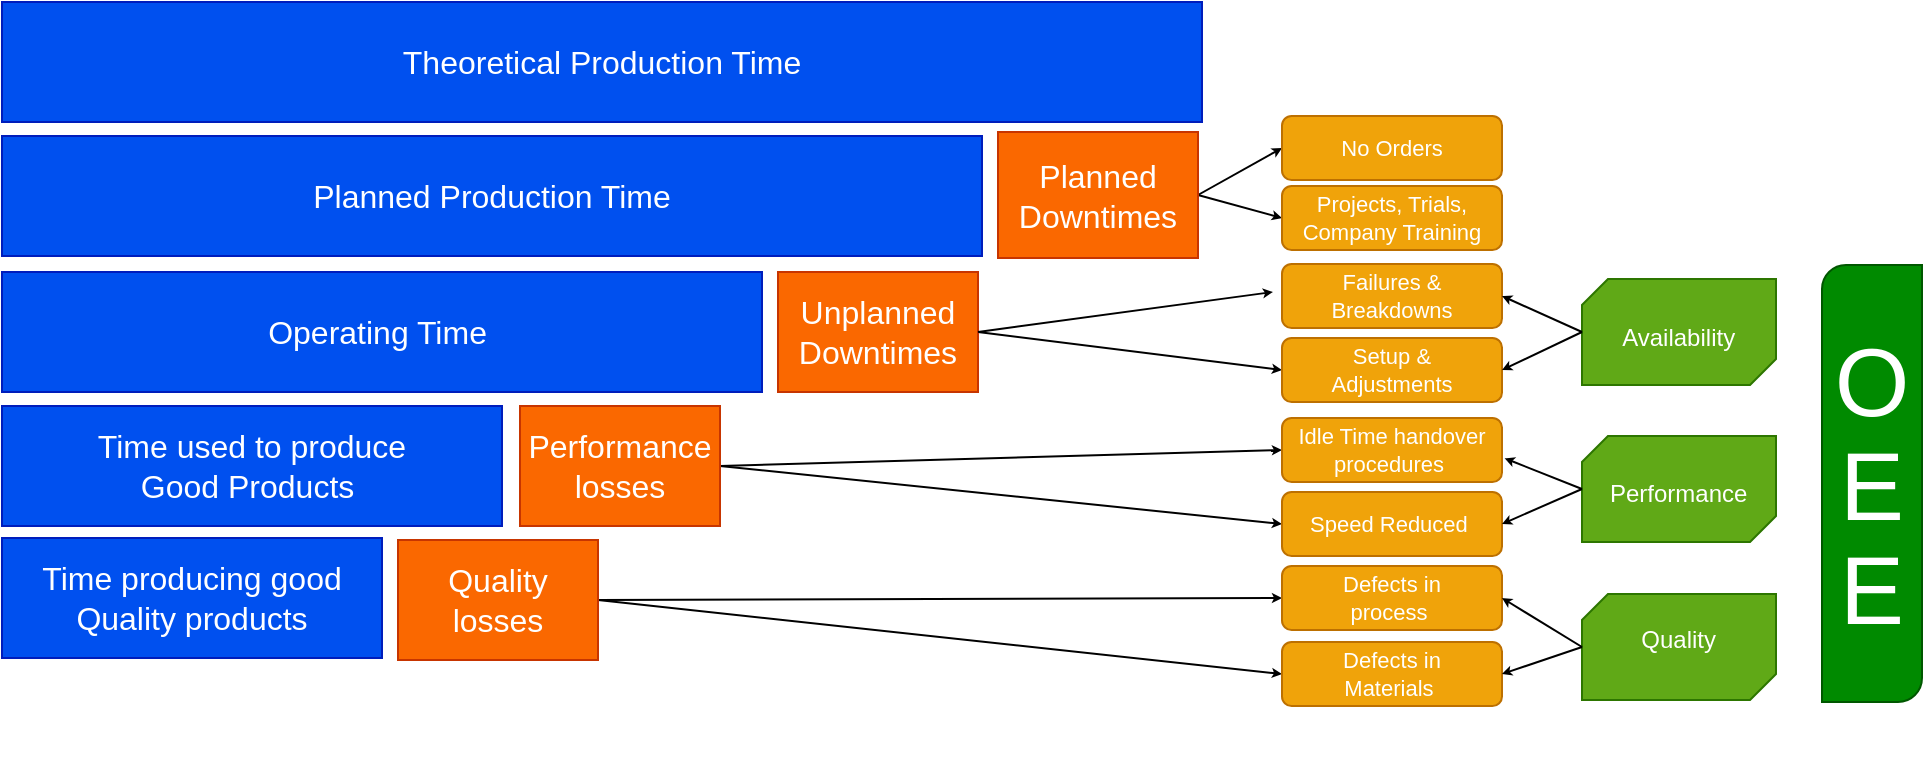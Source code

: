 <mxfile version="21.7.2" type="github">
  <diagram name="Page-1" id="90a13364-a465-7bf4-72fc-28e22215d7a0">
    <mxGraphModel dx="1224" dy="787" grid="1" gridSize="10" guides="1" tooltips="1" connect="1" arrows="1" fold="1" page="1" pageScale="1.5" pageWidth="1169" pageHeight="826" background="none" math="0" shadow="0">
      <root>
        <mxCell id="0" style=";html=1;" />
        <mxCell id="1" style=";html=1;" parent="0" />
        <mxCell id="5pPigE-QQ9vPAHt9I9ky-1" value="Theoretical Production Time" style="rounded=0;whiteSpace=wrap;html=1;fontSize=16;fillColor=#0050ef;fontColor=#ffffff;strokeColor=#001DBC;" parent="1" vertex="1">
          <mxGeometry x="80" y="80" width="600" height="60" as="geometry" />
        </mxCell>
        <mxCell id="5pPigE-QQ9vPAHt9I9ky-2" value="Planned Production Time" style="rounded=0;whiteSpace=wrap;html=1;fontSize=16;fillColor=#0050ef;fontColor=#ffffff;strokeColor=#001DBC;" parent="1" vertex="1">
          <mxGeometry x="80" y="147" width="490" height="60" as="geometry" />
        </mxCell>
        <mxCell id="5pPigE-QQ9vPAHt9I9ky-3" value="Operating Time&amp;nbsp;" style="rounded=0;whiteSpace=wrap;html=1;fontSize=16;fillColor=#0050ef;fontColor=#ffffff;strokeColor=#001DBC;" parent="1" vertex="1">
          <mxGeometry x="80" y="215" width="380" height="60" as="geometry" />
        </mxCell>
        <mxCell id="5pPigE-QQ9vPAHt9I9ky-4" value="Time used to produce Good Products&amp;nbsp;" style="rounded=0;whiteSpace=wrap;html=1;fontSize=16;fillColor=#0050ef;fontColor=#ffffff;strokeColor=#001DBC;spacingLeft=38;spacingBottom=0;spacingRight=38;" parent="1" vertex="1">
          <mxGeometry x="80" y="282" width="250" height="60" as="geometry" />
        </mxCell>
        <mxCell id="5pPigE-QQ9vPAHt9I9ky-5" value="Time producing good Quality products" style="rounded=0;whiteSpace=wrap;html=1;fontSize=16;fillColor=#0050ef;fontColor=#ffffff;strokeColor=#001DBC;spacingLeft=0;spacingRight=0;" parent="1" vertex="1">
          <mxGeometry x="80" y="348" width="190" height="60" as="geometry" />
        </mxCell>
        <mxCell id="5pPigE-QQ9vPAHt9I9ky-20" style="edgeStyle=none;rounded=0;orthogonalLoop=1;jettySize=auto;html=1;exitX=1;exitY=0.5;exitDx=0;exitDy=0;entryX=0;entryY=0.5;entryDx=0;entryDy=0;fontSize=12;startSize=2;endSize=2;" parent="1" source="5pPigE-QQ9vPAHt9I9ky-6" target="5pPigE-QQ9vPAHt9I9ky-10" edge="1">
          <mxGeometry relative="1" as="geometry" />
        </mxCell>
        <mxCell id="5pPigE-QQ9vPAHt9I9ky-21" style="edgeStyle=none;shape=connector;rounded=0;orthogonalLoop=1;jettySize=auto;html=1;exitX=1;exitY=0.5;exitDx=0;exitDy=0;entryX=0;entryY=0.5;entryDx=0;entryDy=0;labelBackgroundColor=default;strokeColor=default;align=center;verticalAlign=middle;fontFamily=Helvetica;fontSize=12;fontColor=default;endArrow=classic;startSize=2;endSize=2;" parent="1" source="5pPigE-QQ9vPAHt9I9ky-6" target="5pPigE-QQ9vPAHt9I9ky-11" edge="1">
          <mxGeometry relative="1" as="geometry" />
        </mxCell>
        <mxCell id="5pPigE-QQ9vPAHt9I9ky-6" value="Planned Downtimes" style="rounded=0;whiteSpace=wrap;html=1;fontSize=16;fillColor=#fa6800;strokeColor=#C73500;fontColor=#FFFFFF;" parent="1" vertex="1">
          <mxGeometry x="578" y="145" width="100" height="63" as="geometry" />
        </mxCell>
        <mxCell id="5pPigE-QQ9vPAHt9I9ky-23" style="edgeStyle=none;shape=connector;rounded=0;orthogonalLoop=1;jettySize=auto;html=1;exitX=1;exitY=0.5;exitDx=0;exitDy=0;entryX=0;entryY=0.5;entryDx=0;entryDy=0;labelBackgroundColor=default;strokeColor=default;align=center;verticalAlign=middle;fontFamily=Helvetica;fontSize=12;fontColor=default;endArrow=classic;startSize=2;endSize=2;" parent="1" source="5pPigE-QQ9vPAHt9I9ky-7" target="5pPigE-QQ9vPAHt9I9ky-13" edge="1">
          <mxGeometry relative="1" as="geometry" />
        </mxCell>
        <mxCell id="5pPigE-QQ9vPAHt9I9ky-7" value="Unplanned Downtimes" style="rounded=0;whiteSpace=wrap;html=1;fontSize=16;fillColor=#fa6800;strokeColor=#C73500;fontColor=#FFFFFF;" parent="1" vertex="1">
          <mxGeometry x="468" y="215" width="100" height="60" as="geometry" />
        </mxCell>
        <mxCell id="5pPigE-QQ9vPAHt9I9ky-24" style="edgeStyle=none;shape=connector;rounded=0;orthogonalLoop=1;jettySize=auto;html=1;exitX=1;exitY=0.5;exitDx=0;exitDy=0;entryX=0;entryY=0.5;entryDx=0;entryDy=0;labelBackgroundColor=default;strokeColor=default;align=center;verticalAlign=middle;fontFamily=Helvetica;fontSize=12;fontColor=default;endArrow=classic;startSize=2;endSize=2;" parent="1" source="5pPigE-QQ9vPAHt9I9ky-8" target="5pPigE-QQ9vPAHt9I9ky-15" edge="1">
          <mxGeometry relative="1" as="geometry" />
        </mxCell>
        <mxCell id="5pPigE-QQ9vPAHt9I9ky-25" style="edgeStyle=none;shape=connector;rounded=0;orthogonalLoop=1;jettySize=auto;html=1;exitX=1;exitY=0.5;exitDx=0;exitDy=0;entryX=0;entryY=0.5;entryDx=0;entryDy=0;labelBackgroundColor=default;strokeColor=default;align=center;verticalAlign=middle;fontFamily=Helvetica;fontSize=12;fontColor=default;endArrow=classic;startSize=2;endSize=2;" parent="1" source="5pPigE-QQ9vPAHt9I9ky-8" target="5pPigE-QQ9vPAHt9I9ky-16" edge="1">
          <mxGeometry relative="1" as="geometry" />
        </mxCell>
        <mxCell id="5pPigE-QQ9vPAHt9I9ky-8" value="Performance losses" style="rounded=0;whiteSpace=wrap;html=1;fontSize=16;fillColor=#fa6800;strokeColor=#C73500;fontColor=#FFFFFF;" parent="1" vertex="1">
          <mxGeometry x="339" y="282" width="100" height="60" as="geometry" />
        </mxCell>
        <mxCell id="5pPigE-QQ9vPAHt9I9ky-26" style="edgeStyle=none;shape=connector;rounded=0;orthogonalLoop=1;jettySize=auto;html=1;exitX=1;exitY=0.5;exitDx=0;exitDy=0;entryX=0;entryY=0.5;entryDx=0;entryDy=0;labelBackgroundColor=default;strokeColor=default;align=center;verticalAlign=middle;fontFamily=Helvetica;fontSize=12;fontColor=default;endArrow=classic;startSize=2;endSize=2;" parent="1" source="5pPigE-QQ9vPAHt9I9ky-9" target="5pPigE-QQ9vPAHt9I9ky-17" edge="1">
          <mxGeometry relative="1" as="geometry" />
        </mxCell>
        <mxCell id="5pPigE-QQ9vPAHt9I9ky-27" style="edgeStyle=none;shape=connector;rounded=0;orthogonalLoop=1;jettySize=auto;html=1;exitX=1;exitY=0.5;exitDx=0;exitDy=0;entryX=0;entryY=0.5;entryDx=0;entryDy=0;labelBackgroundColor=default;strokeColor=default;align=center;verticalAlign=middle;fontFamily=Helvetica;fontSize=12;fontColor=default;endArrow=classic;startSize=2;endSize=2;" parent="1" source="5pPigE-QQ9vPAHt9I9ky-9" target="5pPigE-QQ9vPAHt9I9ky-18" edge="1">
          <mxGeometry relative="1" as="geometry" />
        </mxCell>
        <mxCell id="5pPigE-QQ9vPAHt9I9ky-9" value="Quality losses" style="rounded=0;whiteSpace=wrap;html=1;fontSize=16;fillColor=#fa6800;strokeColor=#C73500;fontColor=#FFFFFF;" parent="1" vertex="1">
          <mxGeometry x="278" y="349" width="100" height="60" as="geometry" />
        </mxCell>
        <mxCell id="5pPigE-QQ9vPAHt9I9ky-10" value="&lt;font style=&quot;font-size: 11px;&quot;&gt;No Orders&lt;/font&gt;" style="rounded=1;whiteSpace=wrap;html=1;fontSize=11;fillColor=#f0a30a;fontColor=#FFFFFF;strokeColor=#BD7000;spacing=0;spacingBottom=0;" parent="1" vertex="1">
          <mxGeometry x="720" y="137" width="110" height="32" as="geometry" />
        </mxCell>
        <mxCell id="5pPigE-QQ9vPAHt9I9ky-11" value="&lt;font style=&quot;font-size: 11px;&quot;&gt;Projects, Trials, Company Training&lt;/font&gt;" style="rounded=1;whiteSpace=wrap;html=1;fontSize=11;fillColor=#f0a30a;fontColor=#FFFFFF;strokeColor=#BD7000;spacing=0;spacingBottom=0;" parent="1" vertex="1">
          <mxGeometry x="720" y="172" width="110" height="32" as="geometry" />
        </mxCell>
        <mxCell id="5pPigE-QQ9vPAHt9I9ky-12" value="&lt;font style=&quot;font-size: 11px;&quot;&gt;Failures &amp;amp; Breakdowns&lt;/font&gt;" style="rounded=1;whiteSpace=wrap;html=1;fontSize=11;fillColor=#f0a30a;fontColor=#FFFFFF;strokeColor=#BD7000;spacing=0;spacingBottom=0;" parent="1" vertex="1">
          <mxGeometry x="720" y="211" width="110" height="32" as="geometry" />
        </mxCell>
        <mxCell id="5pPigE-QQ9vPAHt9I9ky-13" value="&lt;font style=&quot;font-size: 11px;&quot;&gt;Setup &amp;amp; Adjustments&lt;/font&gt;" style="rounded=1;whiteSpace=wrap;html=1;fontSize=11;fillColor=#f0a30a;fontColor=#FFFFFF;strokeColor=#BD7000;spacing=0;spacingBottom=0;spacingRight=10;spacingLeft=10;" parent="1" vertex="1">
          <mxGeometry x="720" y="248" width="110" height="32" as="geometry" />
        </mxCell>
        <mxCell id="5pPigE-QQ9vPAHt9I9ky-15" value="&lt;font style=&quot;font-size: 11px;&quot;&gt;Idle Time handover procedures&amp;nbsp;&lt;/font&gt;" style="rounded=1;whiteSpace=wrap;html=1;fontSize=11;fillColor=#f0a30a;fontColor=#FFFFFF;strokeColor=#BD7000;spacing=0;spacingBottom=0;" parent="1" vertex="1">
          <mxGeometry x="720" y="288" width="110" height="32" as="geometry" />
        </mxCell>
        <mxCell id="5pPigE-QQ9vPAHt9I9ky-16" value="&lt;font style=&quot;font-size: 11px;&quot;&gt;Speed Reduced&amp;nbsp;&lt;/font&gt;" style="rounded=1;whiteSpace=wrap;html=1;fontSize=11;fillColor=#f0a30a;fontColor=#FFFFFF;strokeColor=#BD7000;spacing=0;spacingBottom=0;" parent="1" vertex="1">
          <mxGeometry x="720" y="325" width="110" height="32" as="geometry" />
        </mxCell>
        <mxCell id="5pPigE-QQ9vPAHt9I9ky-17" value="&lt;font style=&quot;font-size: 11px;&quot;&gt;Defects in process&amp;nbsp;&lt;/font&gt;" style="rounded=1;whiteSpace=wrap;html=1;fontSize=11;fillColor=#f0a30a;fontColor=#FFFFFF;strokeColor=#BD7000;spacing=0;spacingBottom=0;spacingLeft=10;spacingRight=10;" parent="1" vertex="1">
          <mxGeometry x="720" y="362" width="110" height="32" as="geometry" />
        </mxCell>
        <mxCell id="5pPigE-QQ9vPAHt9I9ky-18" value="&lt;font style=&quot;font-size: 11px;&quot;&gt;Defects in Materials&amp;nbsp;&lt;/font&gt;" style="rounded=1;whiteSpace=wrap;html=1;fontSize=11;fillColor=#f0a30a;fontColor=#FFFFFF;strokeColor=#BD7000;spacing=0;spacingBottom=0;spacingLeft=10;spacingRight=10;" parent="1" vertex="1">
          <mxGeometry x="720" y="400" width="110" height="32" as="geometry" />
        </mxCell>
        <mxCell id="5pPigE-QQ9vPAHt9I9ky-22" style="edgeStyle=none;shape=connector;rounded=0;orthogonalLoop=1;jettySize=auto;html=1;exitX=1;exitY=0.5;exitDx=0;exitDy=0;entryX=-0.041;entryY=0.437;entryDx=0;entryDy=0;entryPerimeter=0;labelBackgroundColor=default;strokeColor=default;align=center;verticalAlign=middle;fontFamily=Helvetica;fontSize=12;fontColor=default;endArrow=classic;startSize=2;endSize=2;" parent="1" source="5pPigE-QQ9vPAHt9I9ky-7" target="5pPigE-QQ9vPAHt9I9ky-12" edge="1">
          <mxGeometry relative="1" as="geometry" />
        </mxCell>
        <mxCell id="5pPigE-QQ9vPAHt9I9ky-30" value="" style="group" parent="1" vertex="1" connectable="0">
          <mxGeometry x="870" y="297" width="97" height="53.0" as="geometry" />
        </mxCell>
        <mxCell id="5pPigE-QQ9vPAHt9I9ky-28" value="" style="verticalLabelPosition=bottom;verticalAlign=top;html=1;shape=mxgraph.basic.diag_snip_rect;dx=6.49;whiteSpace=wrap;fontFamily=Helvetica;fontSize=12;fontColor=#ffffff;fillColor=#60a917;strokeColor=#2D7600;rotation=-180;" parent="5pPigE-QQ9vPAHt9I9ky-30" vertex="1">
          <mxGeometry y="7.105e-15" width="97" height="53" as="geometry" />
        </mxCell>
        <mxCell id="5pPigE-QQ9vPAHt9I9ky-29" value="Performance&amp;nbsp;" style="text;html=1;strokeColor=none;fillColor=none;align=center;verticalAlign=middle;whiteSpace=wrap;rounded=0;fontSize=12;fontFamily=Helvetica;fontColor=#FFFFFF;" parent="5pPigE-QQ9vPAHt9I9ky-30" vertex="1">
          <mxGeometry x="20" y="14.0" width="60" height="30" as="geometry" />
        </mxCell>
        <mxCell id="5pPigE-QQ9vPAHt9I9ky-34" value="" style="group" parent="1" vertex="1" connectable="0">
          <mxGeometry x="870" y="218.5" width="97" height="53.0" as="geometry" />
        </mxCell>
        <mxCell id="5pPigE-QQ9vPAHt9I9ky-35" value="" style="verticalLabelPosition=bottom;verticalAlign=top;html=1;shape=mxgraph.basic.diag_snip_rect;dx=6.49;whiteSpace=wrap;fontFamily=Helvetica;fontSize=12;fontColor=#ffffff;fillColor=#60a917;strokeColor=#2D7600;rotation=-180;" parent="5pPigE-QQ9vPAHt9I9ky-34" vertex="1">
          <mxGeometry y="7.105e-15" width="97" height="53" as="geometry" />
        </mxCell>
        <mxCell id="5pPigE-QQ9vPAHt9I9ky-36" value="Availability&amp;nbsp;" style="text;html=1;strokeColor=none;fillColor=none;align=center;verticalAlign=middle;whiteSpace=wrap;rounded=0;fontSize=12;fontFamily=Helvetica;fontColor=#FFFFFF;" parent="5pPigE-QQ9vPAHt9I9ky-34" vertex="1">
          <mxGeometry x="20" y="14.0" width="60" height="30" as="geometry" />
        </mxCell>
        <mxCell id="5pPigE-QQ9vPAHt9I9ky-40" value="" style="group" parent="1" vertex="1" connectable="0">
          <mxGeometry x="870" y="370" width="97" height="53.0" as="geometry" />
        </mxCell>
        <mxCell id="5pPigE-QQ9vPAHt9I9ky-41" value="" style="verticalLabelPosition=bottom;verticalAlign=top;html=1;shape=mxgraph.basic.diag_snip_rect;dx=6.49;whiteSpace=wrap;fontFamily=Helvetica;fontSize=12;fontColor=#ffffff;fillColor=#60a917;strokeColor=#2D7600;rotation=-180;" parent="5pPigE-QQ9vPAHt9I9ky-40" vertex="1">
          <mxGeometry y="6.0" width="97" height="53" as="geometry" />
        </mxCell>
        <mxCell id="5pPigE-QQ9vPAHt9I9ky-42" value="Quality&amp;nbsp;" style="text;html=1;strokeColor=none;fillColor=none;align=center;verticalAlign=middle;whiteSpace=wrap;rounded=0;fontSize=12;fontFamily=Helvetica;fontColor=#FFFFFF;" parent="5pPigE-QQ9vPAHt9I9ky-40" vertex="1">
          <mxGeometry x="20" y="14.0" width="60" height="30" as="geometry" />
        </mxCell>
        <mxCell id="5pPigE-QQ9vPAHt9I9ky-43" style="edgeStyle=none;shape=connector;rounded=0;orthogonalLoop=1;jettySize=auto;html=1;exitX=1;exitY=0.5;exitDx=0;exitDy=0;exitPerimeter=0;entryX=1;entryY=0.5;entryDx=0;entryDy=0;labelBackgroundColor=default;strokeColor=default;align=center;verticalAlign=middle;fontFamily=Helvetica;fontSize=12;fontColor=default;endArrow=classic;startSize=2;endSize=2;" parent="1" source="5pPigE-QQ9vPAHt9I9ky-35" target="5pPigE-QQ9vPAHt9I9ky-12" edge="1">
          <mxGeometry relative="1" as="geometry" />
        </mxCell>
        <mxCell id="5pPigE-QQ9vPAHt9I9ky-44" style="edgeStyle=none;shape=connector;rounded=0;orthogonalLoop=1;jettySize=auto;html=1;exitX=1;exitY=0.5;exitDx=0;exitDy=0;exitPerimeter=0;entryX=1;entryY=0.5;entryDx=0;entryDy=0;labelBackgroundColor=default;strokeColor=default;align=center;verticalAlign=middle;fontFamily=Helvetica;fontSize=12;fontColor=default;endArrow=classic;startSize=2;endSize=2;" parent="1" source="5pPigE-QQ9vPAHt9I9ky-35" target="5pPigE-QQ9vPAHt9I9ky-13" edge="1">
          <mxGeometry relative="1" as="geometry" />
        </mxCell>
        <mxCell id="5pPigE-QQ9vPAHt9I9ky-45" style="edgeStyle=none;shape=connector;rounded=0;orthogonalLoop=1;jettySize=auto;html=1;exitX=1;exitY=0.5;exitDx=0;exitDy=0;exitPerimeter=0;entryX=1.012;entryY=0.63;entryDx=0;entryDy=0;entryPerimeter=0;labelBackgroundColor=default;strokeColor=default;align=center;verticalAlign=middle;fontFamily=Helvetica;fontSize=12;fontColor=default;endArrow=classic;startSize=2;endSize=2;" parent="1" source="5pPigE-QQ9vPAHt9I9ky-28" target="5pPigE-QQ9vPAHt9I9ky-15" edge="1">
          <mxGeometry relative="1" as="geometry" />
        </mxCell>
        <mxCell id="5pPigE-QQ9vPAHt9I9ky-47" style="edgeStyle=none;shape=connector;rounded=0;orthogonalLoop=1;jettySize=auto;html=1;exitX=1;exitY=0.5;exitDx=0;exitDy=0;exitPerimeter=0;entryX=1;entryY=0.5;entryDx=0;entryDy=0;labelBackgroundColor=default;strokeColor=default;align=center;verticalAlign=middle;fontFamily=Helvetica;fontSize=12;fontColor=default;endArrow=classic;startSize=2;endSize=2;" parent="1" source="5pPigE-QQ9vPAHt9I9ky-28" target="5pPigE-QQ9vPAHt9I9ky-16" edge="1">
          <mxGeometry relative="1" as="geometry" />
        </mxCell>
        <mxCell id="5pPigE-QQ9vPAHt9I9ky-48" style="edgeStyle=none;shape=connector;rounded=0;orthogonalLoop=1;jettySize=auto;html=1;exitX=1;exitY=0.5;exitDx=0;exitDy=0;exitPerimeter=0;entryX=1;entryY=0.5;entryDx=0;entryDy=0;labelBackgroundColor=default;strokeColor=default;align=center;verticalAlign=middle;fontFamily=Helvetica;fontSize=12;fontColor=default;endArrow=classic;startSize=2;endSize=2;" parent="1" source="5pPigE-QQ9vPAHt9I9ky-41" target="5pPigE-QQ9vPAHt9I9ky-18" edge="1">
          <mxGeometry relative="1" as="geometry" />
        </mxCell>
        <mxCell id="5pPigE-QQ9vPAHt9I9ky-49" style="edgeStyle=none;shape=connector;rounded=0;orthogonalLoop=1;jettySize=auto;html=1;exitX=1;exitY=0.5;exitDx=0;exitDy=0;exitPerimeter=0;entryX=1;entryY=0.5;entryDx=0;entryDy=0;labelBackgroundColor=default;strokeColor=default;align=center;verticalAlign=middle;fontFamily=Helvetica;fontSize=12;fontColor=default;endArrow=classic;startSize=2;endSize=2;" parent="1" source="5pPigE-QQ9vPAHt9I9ky-41" target="5pPigE-QQ9vPAHt9I9ky-17" edge="1">
          <mxGeometry relative="1" as="geometry" />
        </mxCell>
        <mxCell id="5pPigE-QQ9vPAHt9I9ky-50" value="" style="verticalLabelPosition=bottom;verticalAlign=top;html=1;shape=mxgraph.basic.diag_round_rect;dx=6;whiteSpace=wrap;fontFamily=Helvetica;fontSize=12;fontColor=#ffffff;fillColor=#008a00;strokeColor=#005700;" parent="1" vertex="1">
          <mxGeometry x="990" y="211.5" width="50" height="218.5" as="geometry" />
        </mxCell>
        <mxCell id="5pPigE-QQ9vPAHt9I9ky-51" value="&lt;p style=&quot;line-height: 80%;&quot;&gt;&lt;font style=&quot;font-size: 48px;&quot;&gt;O&lt;br&gt;E&lt;br&gt;E&lt;/font&gt;&lt;br&gt;&lt;/p&gt;" style="text;html=1;strokeColor=none;fillColor=none;align=center;verticalAlign=middle;whiteSpace=wrap;rounded=0;fontSize=60;fontFamily=Helvetica;fontColor=#FFFFFF;" parent="1" vertex="1">
          <mxGeometry x="1000" y="230" width="30" height="180" as="geometry" />
        </mxCell>
      </root>
    </mxGraphModel>
  </diagram>
</mxfile>
